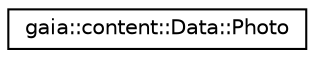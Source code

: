 digraph G
{
  edge [fontname="Helvetica",fontsize="10",labelfontname="Helvetica",labelfontsize="10"];
  node [fontname="Helvetica",fontsize="10",shape=record];
  rankdir=LR;
  Node1 [label="gaia::content::Data::Photo",height=0.2,width=0.4,color="black", fillcolor="white", style="filled",URL="$d6/d20/classgaia_1_1content_1_1_data_1_1_photo.html",tooltip="A data kind representing a photo for the contact."];
}
